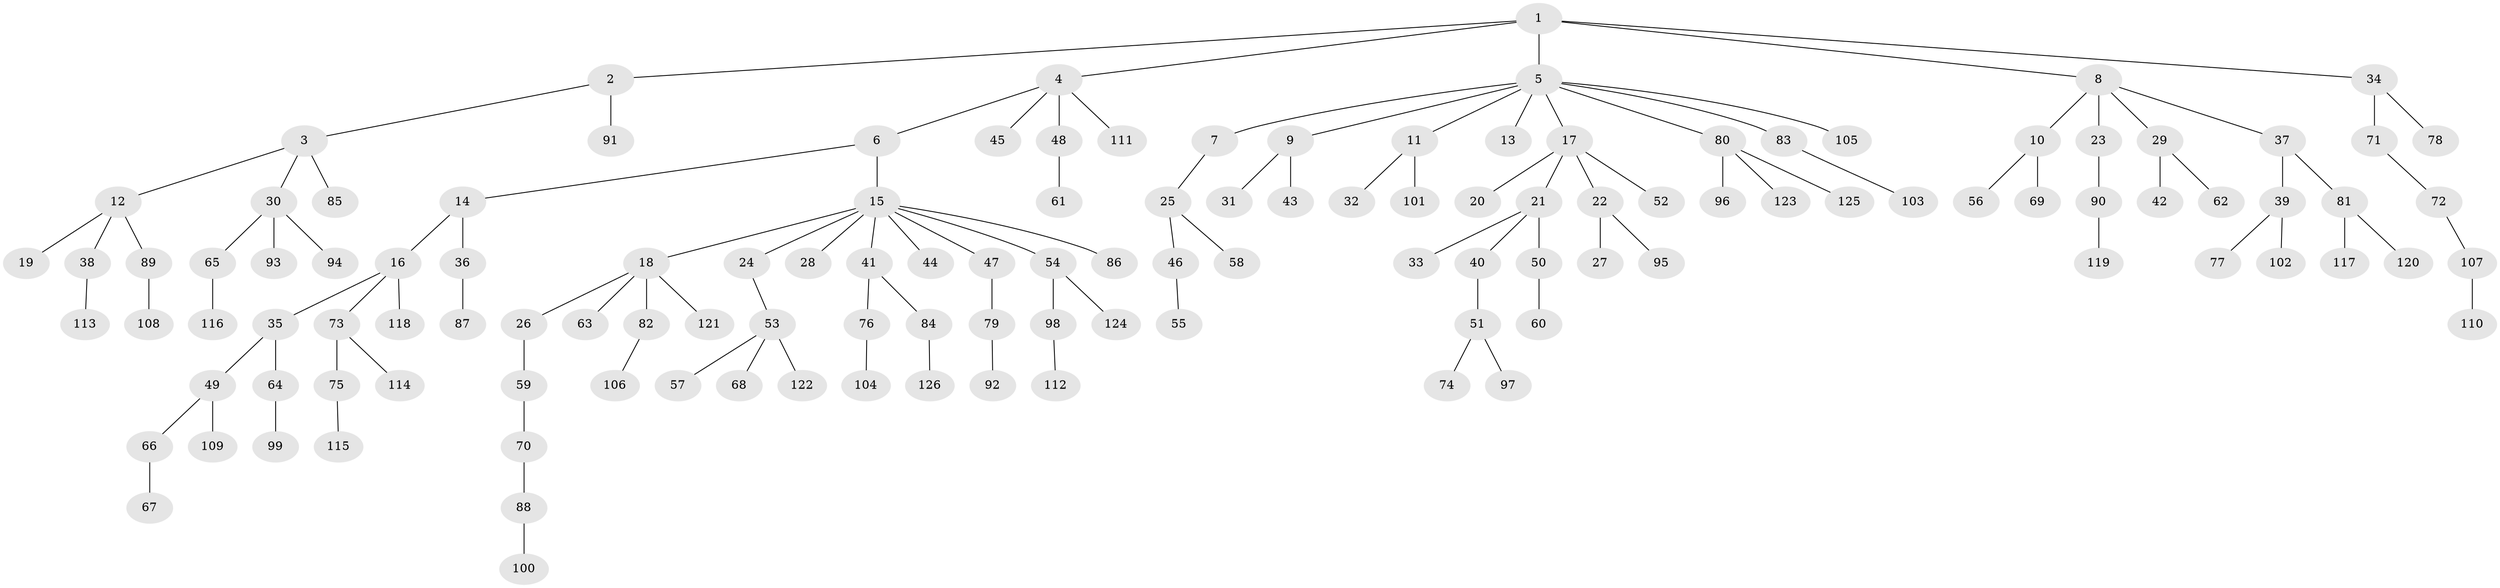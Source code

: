 // Generated by graph-tools (version 1.1) at 2025/36/03/09/25 02:36:44]
// undirected, 126 vertices, 125 edges
graph export_dot {
graph [start="1"]
  node [color=gray90,style=filled];
  1;
  2;
  3;
  4;
  5;
  6;
  7;
  8;
  9;
  10;
  11;
  12;
  13;
  14;
  15;
  16;
  17;
  18;
  19;
  20;
  21;
  22;
  23;
  24;
  25;
  26;
  27;
  28;
  29;
  30;
  31;
  32;
  33;
  34;
  35;
  36;
  37;
  38;
  39;
  40;
  41;
  42;
  43;
  44;
  45;
  46;
  47;
  48;
  49;
  50;
  51;
  52;
  53;
  54;
  55;
  56;
  57;
  58;
  59;
  60;
  61;
  62;
  63;
  64;
  65;
  66;
  67;
  68;
  69;
  70;
  71;
  72;
  73;
  74;
  75;
  76;
  77;
  78;
  79;
  80;
  81;
  82;
  83;
  84;
  85;
  86;
  87;
  88;
  89;
  90;
  91;
  92;
  93;
  94;
  95;
  96;
  97;
  98;
  99;
  100;
  101;
  102;
  103;
  104;
  105;
  106;
  107;
  108;
  109;
  110;
  111;
  112;
  113;
  114;
  115;
  116;
  117;
  118;
  119;
  120;
  121;
  122;
  123;
  124;
  125;
  126;
  1 -- 2;
  1 -- 4;
  1 -- 5;
  1 -- 8;
  1 -- 34;
  2 -- 3;
  2 -- 91;
  3 -- 12;
  3 -- 30;
  3 -- 85;
  4 -- 6;
  4 -- 45;
  4 -- 48;
  4 -- 111;
  5 -- 7;
  5 -- 9;
  5 -- 11;
  5 -- 13;
  5 -- 17;
  5 -- 80;
  5 -- 83;
  5 -- 105;
  6 -- 14;
  6 -- 15;
  7 -- 25;
  8 -- 10;
  8 -- 23;
  8 -- 29;
  8 -- 37;
  9 -- 31;
  9 -- 43;
  10 -- 56;
  10 -- 69;
  11 -- 32;
  11 -- 101;
  12 -- 19;
  12 -- 38;
  12 -- 89;
  14 -- 16;
  14 -- 36;
  15 -- 18;
  15 -- 24;
  15 -- 28;
  15 -- 41;
  15 -- 44;
  15 -- 47;
  15 -- 54;
  15 -- 86;
  16 -- 35;
  16 -- 73;
  16 -- 118;
  17 -- 20;
  17 -- 21;
  17 -- 22;
  17 -- 52;
  18 -- 26;
  18 -- 63;
  18 -- 82;
  18 -- 121;
  21 -- 33;
  21 -- 40;
  21 -- 50;
  22 -- 27;
  22 -- 95;
  23 -- 90;
  24 -- 53;
  25 -- 46;
  25 -- 58;
  26 -- 59;
  29 -- 42;
  29 -- 62;
  30 -- 65;
  30 -- 93;
  30 -- 94;
  34 -- 71;
  34 -- 78;
  35 -- 49;
  35 -- 64;
  36 -- 87;
  37 -- 39;
  37 -- 81;
  38 -- 113;
  39 -- 77;
  39 -- 102;
  40 -- 51;
  41 -- 76;
  41 -- 84;
  46 -- 55;
  47 -- 79;
  48 -- 61;
  49 -- 66;
  49 -- 109;
  50 -- 60;
  51 -- 74;
  51 -- 97;
  53 -- 57;
  53 -- 68;
  53 -- 122;
  54 -- 98;
  54 -- 124;
  59 -- 70;
  64 -- 99;
  65 -- 116;
  66 -- 67;
  70 -- 88;
  71 -- 72;
  72 -- 107;
  73 -- 75;
  73 -- 114;
  75 -- 115;
  76 -- 104;
  79 -- 92;
  80 -- 96;
  80 -- 123;
  80 -- 125;
  81 -- 117;
  81 -- 120;
  82 -- 106;
  83 -- 103;
  84 -- 126;
  88 -- 100;
  89 -- 108;
  90 -- 119;
  98 -- 112;
  107 -- 110;
}
